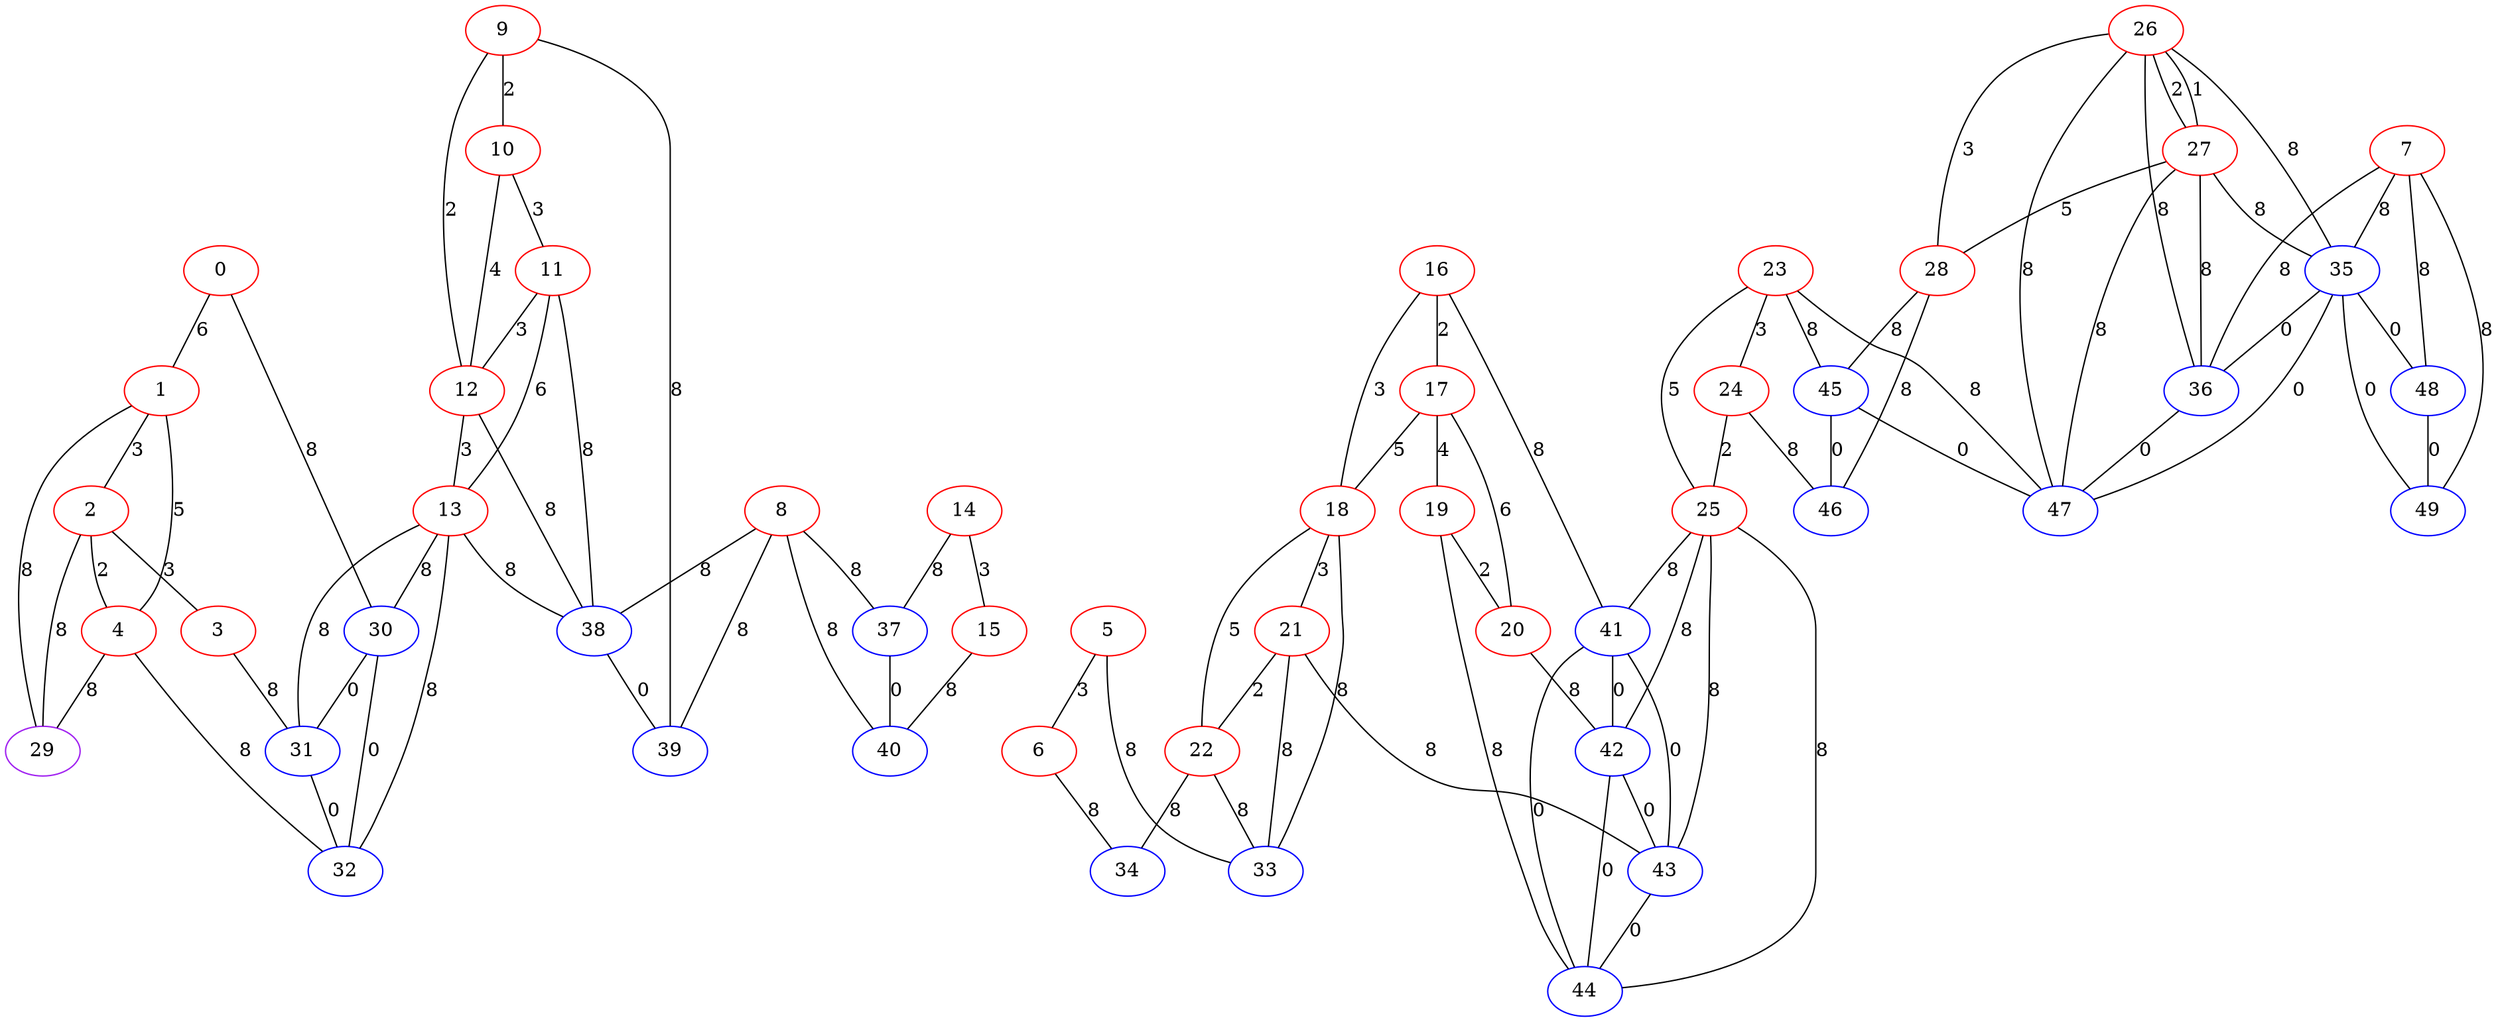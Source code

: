 graph "" {
0 [color=red, weight=1];
1 [color=red, weight=1];
2 [color=red, weight=1];
3 [color=red, weight=1];
4 [color=red, weight=1];
5 [color=red, weight=1];
6 [color=red, weight=1];
7 [color=red, weight=1];
8 [color=red, weight=1];
9 [color=red, weight=1];
10 [color=red, weight=1];
11 [color=red, weight=1];
12 [color=red, weight=1];
13 [color=red, weight=1];
14 [color=red, weight=1];
15 [color=red, weight=1];
16 [color=red, weight=1];
17 [color=red, weight=1];
18 [color=red, weight=1];
19 [color=red, weight=1];
20 [color=red, weight=1];
21 [color=red, weight=1];
22 [color=red, weight=1];
23 [color=red, weight=1];
24 [color=red, weight=1];
25 [color=red, weight=1];
26 [color=red, weight=1];
27 [color=red, weight=1];
28 [color=red, weight=1];
29 [color=purple, weight=4];
30 [color=blue, weight=3];
31 [color=blue, weight=3];
32 [color=blue, weight=3];
33 [color=blue, weight=3];
34 [color=blue, weight=3];
35 [color=blue, weight=3];
36 [color=blue, weight=3];
37 [color=blue, weight=3];
38 [color=blue, weight=3];
39 [color=blue, weight=3];
40 [color=blue, weight=3];
41 [color=blue, weight=3];
42 [color=blue, weight=3];
43 [color=blue, weight=3];
44 [color=blue, weight=3];
45 [color=blue, weight=3];
46 [color=blue, weight=3];
47 [color=blue, weight=3];
48 [color=blue, weight=3];
49 [color=blue, weight=3];
0 -- 1  [key=0, label=6];
0 -- 30  [key=0, label=8];
1 -- 2  [key=0, label=3];
1 -- 4  [key=0, label=5];
1 -- 29  [key=0, label=8];
2 -- 3  [key=0, label=3];
2 -- 4  [key=0, label=2];
2 -- 29  [key=0, label=8];
3 -- 31  [key=0, label=8];
4 -- 32  [key=0, label=8];
4 -- 29  [key=0, label=8];
5 -- 33  [key=0, label=8];
5 -- 6  [key=0, label=3];
6 -- 34  [key=0, label=8];
7 -- 48  [key=0, label=8];
7 -- 49  [key=0, label=8];
7 -- 35  [key=0, label=8];
7 -- 36  [key=0, label=8];
8 -- 40  [key=0, label=8];
8 -- 37  [key=0, label=8];
8 -- 38  [key=0, label=8];
8 -- 39  [key=0, label=8];
9 -- 10  [key=0, label=2];
9 -- 12  [key=0, label=2];
9 -- 39  [key=0, label=8];
10 -- 11  [key=0, label=3];
10 -- 12  [key=0, label=4];
11 -- 12  [key=0, label=3];
11 -- 13  [key=0, label=6];
11 -- 38  [key=0, label=8];
12 -- 13  [key=0, label=3];
12 -- 38  [key=0, label=8];
13 -- 32  [key=0, label=8];
13 -- 38  [key=0, label=8];
13 -- 30  [key=0, label=8];
13 -- 31  [key=0, label=8];
14 -- 37  [key=0, label=8];
14 -- 15  [key=0, label=3];
15 -- 40  [key=0, label=8];
16 -- 17  [key=0, label=2];
16 -- 18  [key=0, label=3];
16 -- 41  [key=0, label=8];
17 -- 18  [key=0, label=5];
17 -- 19  [key=0, label=4];
17 -- 20  [key=0, label=6];
18 -- 21  [key=0, label=3];
18 -- 22  [key=0, label=5];
18 -- 33  [key=0, label=8];
19 -- 20  [key=0, label=2];
19 -- 44  [key=0, label=8];
20 -- 42  [key=0, label=8];
21 -- 33  [key=0, label=8];
21 -- 43  [key=0, label=8];
21 -- 22  [key=0, label=2];
22 -- 33  [key=0, label=8];
22 -- 34  [key=0, label=8];
23 -- 24  [key=0, label=3];
23 -- 25  [key=0, label=5];
23 -- 45  [key=0, label=8];
23 -- 47  [key=0, label=8];
24 -- 25  [key=0, label=2];
24 -- 46  [key=0, label=8];
25 -- 41  [key=0, label=8];
25 -- 42  [key=0, label=8];
25 -- 43  [key=0, label=8];
25 -- 44  [key=0, label=8];
26 -- 35  [key=0, label=8];
26 -- 27  [key=0, label=2];
26 -- 27  [key=1, label=1];
26 -- 28  [key=0, label=3];
26 -- 47  [key=0, label=8];
26 -- 36  [key=0, label=8];
27 -- 36  [key=0, label=8];
27 -- 35  [key=0, label=8];
27 -- 28  [key=0, label=5];
27 -- 47  [key=0, label=8];
28 -- 45  [key=0, label=8];
28 -- 46  [key=0, label=8];
30 -- 32  [key=0, label=0];
30 -- 31  [key=0, label=0];
31 -- 32  [key=0, label=0];
35 -- 36  [key=0, label=0];
35 -- 47  [key=0, label=0];
35 -- 48  [key=0, label=0];
35 -- 49  [key=0, label=0];
36 -- 47  [key=0, label=0];
37 -- 40  [key=0, label=0];
38 -- 39  [key=0, label=0];
41 -- 42  [key=0, label=0];
41 -- 43  [key=0, label=0];
41 -- 44  [key=0, label=0];
42 -- 43  [key=0, label=0];
42 -- 44  [key=0, label=0];
43 -- 44  [key=0, label=0];
45 -- 46  [key=0, label=0];
45 -- 47  [key=0, label=0];
48 -- 49  [key=0, label=0];
}

